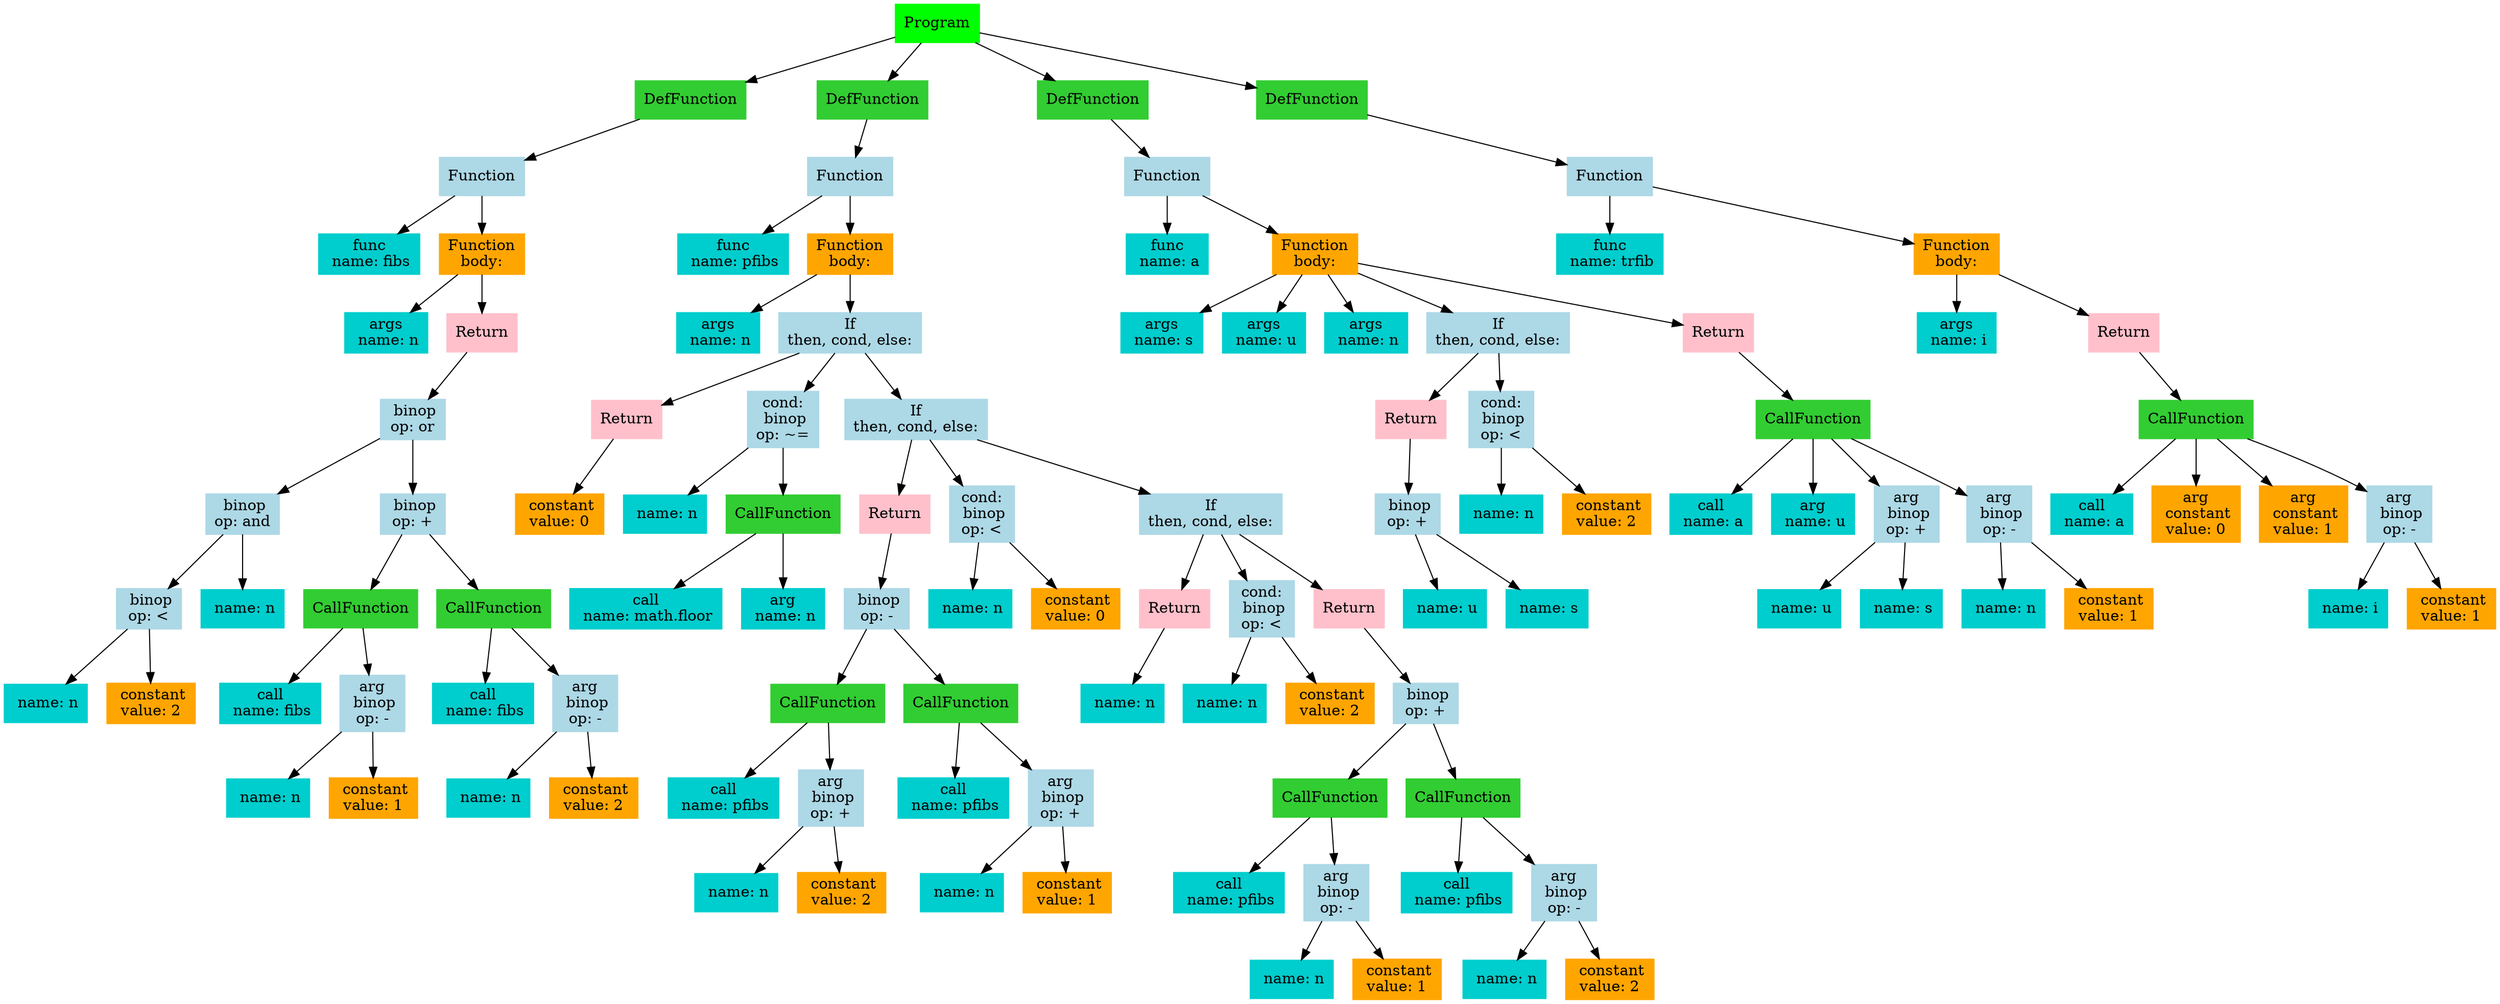 // AST para MiniLua
digraph AST {
	node [color=lightblue2 shape=box style=filled]
	n01 [label=Program color=green]
	n02 [label=DefFunction color=limegreen]
	n03 [label=Function color=lightblue]
	n04 [label="func
 name: fibs" color=cyan3]
	n03 -> n04
	n05 [label="Function
body:" color=orange]
	n06 [label="args
 name: n" color=cyan3]
	n05 -> n06
	n07 [label=Return color=pink]
	n08 [label=" binop
op: or" color=lightblue]
	n09 [label=" binop
op: and" color=lightblue]
	n10 [label=" binop
op: <" color=lightblue]
	n11 [label=" name: n" color=cyan3]
	n10 -> n11
	n12 [label=" constant
value: 2" color=orange]
	n10 -> n12
	n09 -> n10
	n13 [label=" name: n" color=cyan3]
	n09 -> n13
	n08 -> n09
	n14 [label=" binop
op: +" color=lightblue]
	n15 [label=CallFunction color=limegreen]
	n16 [label="call
 name: fibs" color=cyan3]
	n15 -> n16
	n17 [label="arg
 binop
op: -" color=lightblue]
	n18 [label=" name: n" color=cyan3]
	n17 -> n18
	n19 [label=" constant
value: 1" color=orange]
	n17 -> n19
	n15 -> n17
	n14 -> n15
	n20 [label=CallFunction color=limegreen]
	n21 [label="call
 name: fibs" color=cyan3]
	n20 -> n21
	n22 [label="arg
 binop
op: -" color=lightblue]
	n23 [label=" name: n" color=cyan3]
	n22 -> n23
	n24 [label=" constant
value: 2" color=orange]
	n22 -> n24
	n20 -> n22
	n14 -> n20
	n08 -> n14
	n07 -> n08
	n05 -> n07
	n03 -> n05
	n02 -> n03
	n01 -> n02
	n25 [label=DefFunction color=limegreen]
	n26 [label=Function color=lightblue]
	n27 [label="func
 name: pfibs" color=cyan3]
	n26 -> n27
	n28 [label="Function
body:" color=orange]
	n29 [label="args
 name: n" color=cyan3]
	n28 -> n29
	n30 [label="If
then, cond, else:" color=lightblue]
	n31 [label=Return color=pink]
	n32 [label=" constant
value: 0" color=orange]
	n31 -> n32
	n30 -> n31
	n33 [label="cond:
 binop
op: ~=" color=lightblue]
	n34 [label=" name: n" color=cyan3]
	n33 -> n34
	n35 [label=CallFunction color=limegreen]
	n36 [label="call
 name: math.floor" color=cyan3]
	n35 -> n36
	n37 [label="arg
 name: n" color=cyan3]
	n35 -> n37
	n33 -> n35
	n30 -> n33
	n38 [label="If
then, cond, else:" color=lightblue]
	n39 [label=Return color=pink]
	n40 [label=" binop
op: -" color=lightblue]
	n41 [label=CallFunction color=limegreen]
	n42 [label="call
 name: pfibs" color=cyan3]
	n41 -> n42
	n43 [label="arg
 binop
op: +" color=lightblue]
	n44 [label=" name: n" color=cyan3]
	n43 -> n44
	n45 [label=" constant
value: 2" color=orange]
	n43 -> n45
	n41 -> n43
	n40 -> n41
	n46 [label=CallFunction color=limegreen]
	n47 [label="call
 name: pfibs" color=cyan3]
	n46 -> n47
	n48 [label="arg
 binop
op: +" color=lightblue]
	n49 [label=" name: n" color=cyan3]
	n48 -> n49
	n50 [label=" constant
value: 1" color=orange]
	n48 -> n50
	n46 -> n48
	n40 -> n46
	n39 -> n40
	n38 -> n39
	n51 [label="cond:
 binop
op: <" color=lightblue]
	n52 [label=" name: n" color=cyan3]
	n51 -> n52
	n53 [label=" constant
value: 0" color=orange]
	n51 -> n53
	n38 -> n51
	n54 [label="If
then, cond, else:" color=lightblue]
	n55 [label=Return color=pink]
	n56 [label=" name: n" color=cyan3]
	n55 -> n56
	n54 -> n55
	n57 [label="cond:
 binop
op: <" color=lightblue]
	n58 [label=" name: n" color=cyan3]
	n57 -> n58
	n59 [label=" constant
value: 2" color=orange]
	n57 -> n59
	n54 -> n57
	n60 [label=Return color=pink]
	n61 [label=" binop
op: +" color=lightblue]
	n62 [label=CallFunction color=limegreen]
	n63 [label="call
 name: pfibs" color=cyan3]
	n62 -> n63
	n64 [label="arg
 binop
op: -" color=lightblue]
	n65 [label=" name: n" color=cyan3]
	n64 -> n65
	n66 [label=" constant
value: 1" color=orange]
	n64 -> n66
	n62 -> n64
	n61 -> n62
	n67 [label=CallFunction color=limegreen]
	n68 [label="call
 name: pfibs" color=cyan3]
	n67 -> n68
	n69 [label="arg
 binop
op: -" color=lightblue]
	n70 [label=" name: n" color=cyan3]
	n69 -> n70
	n71 [label=" constant
value: 2" color=orange]
	n69 -> n71
	n67 -> n69
	n61 -> n67
	n60 -> n61
	n54 -> n60
	n38 -> n54
	n30 -> n38
	n28 -> n30
	n26 -> n28
	n25 -> n26
	n01 -> n25
	n72 [label=DefFunction color=limegreen]
	n73 [label=Function color=lightblue]
	n74 [label="func
 name: a" color=cyan3]
	n73 -> n74
	n75 [label="Function
body:" color=orange]
	n76 [label="args
 name: s" color=cyan3]
	n75 -> n76
	n77 [label="args
 name: u" color=cyan3]
	n75 -> n77
	n78 [label="args
 name: n" color=cyan3]
	n75 -> n78
	n79 [label="If
then, cond, else:" color=lightblue]
	n80 [label=Return color=pink]
	n81 [label=" binop
op: +" color=lightblue]
	n82 [label=" name: u" color=cyan3]
	n81 -> n82
	n83 [label=" name: s" color=cyan3]
	n81 -> n83
	n80 -> n81
	n79 -> n80
	n84 [label="cond:
 binop
op: <" color=lightblue]
	n85 [label=" name: n" color=cyan3]
	n84 -> n85
	n86 [label=" constant
value: 2" color=orange]
	n84 -> n86
	n79 -> n84
	n75 -> n79
	n87 [label=Return color=pink]
	n88 [label=CallFunction color=limegreen]
	n89 [label="call
 name: a" color=cyan3]
	n88 -> n89
	n90 [label="arg
 name: u" color=cyan3]
	n88 -> n90
	n91 [label="arg
 binop
op: +" color=lightblue]
	n92 [label=" name: u" color=cyan3]
	n91 -> n92
	n93 [label=" name: s" color=cyan3]
	n91 -> n93
	n88 -> n91
	n94 [label="arg
 binop
op: -" color=lightblue]
	n95 [label=" name: n" color=cyan3]
	n94 -> n95
	n96 [label=" constant
value: 1" color=orange]
	n94 -> n96
	n88 -> n94
	n87 -> n88
	n75 -> n87
	n73 -> n75
	n72 -> n73
	n01 -> n72
	n97 [label=DefFunction color=limegreen]
	n98 [label=Function color=lightblue]
	n99 [label="func
 name: trfib" color=cyan3]
	n98 -> n99
	n100 [label="Function
body:" color=orange]
	n101 [label="args
 name: i" color=cyan3]
	n100 -> n101
	n102 [label=Return color=pink]
	n103 [label=CallFunction color=limegreen]
	n104 [label="call
 name: a" color=cyan3]
	n103 -> n104
	n105 [label="arg
 constant
value: 0" color=orange]
	n103 -> n105
	n106 [label="arg
 constant
value: 1" color=orange]
	n103 -> n106
	n107 [label="arg
 binop
op: -" color=lightblue]
	n108 [label=" name: i" color=cyan3]
	n107 -> n108
	n109 [label=" constant
value: 1" color=orange]
	n107 -> n109
	n103 -> n107
	n102 -> n103
	n100 -> n102
	n98 -> n100
	n97 -> n98
	n01 -> n97
}
